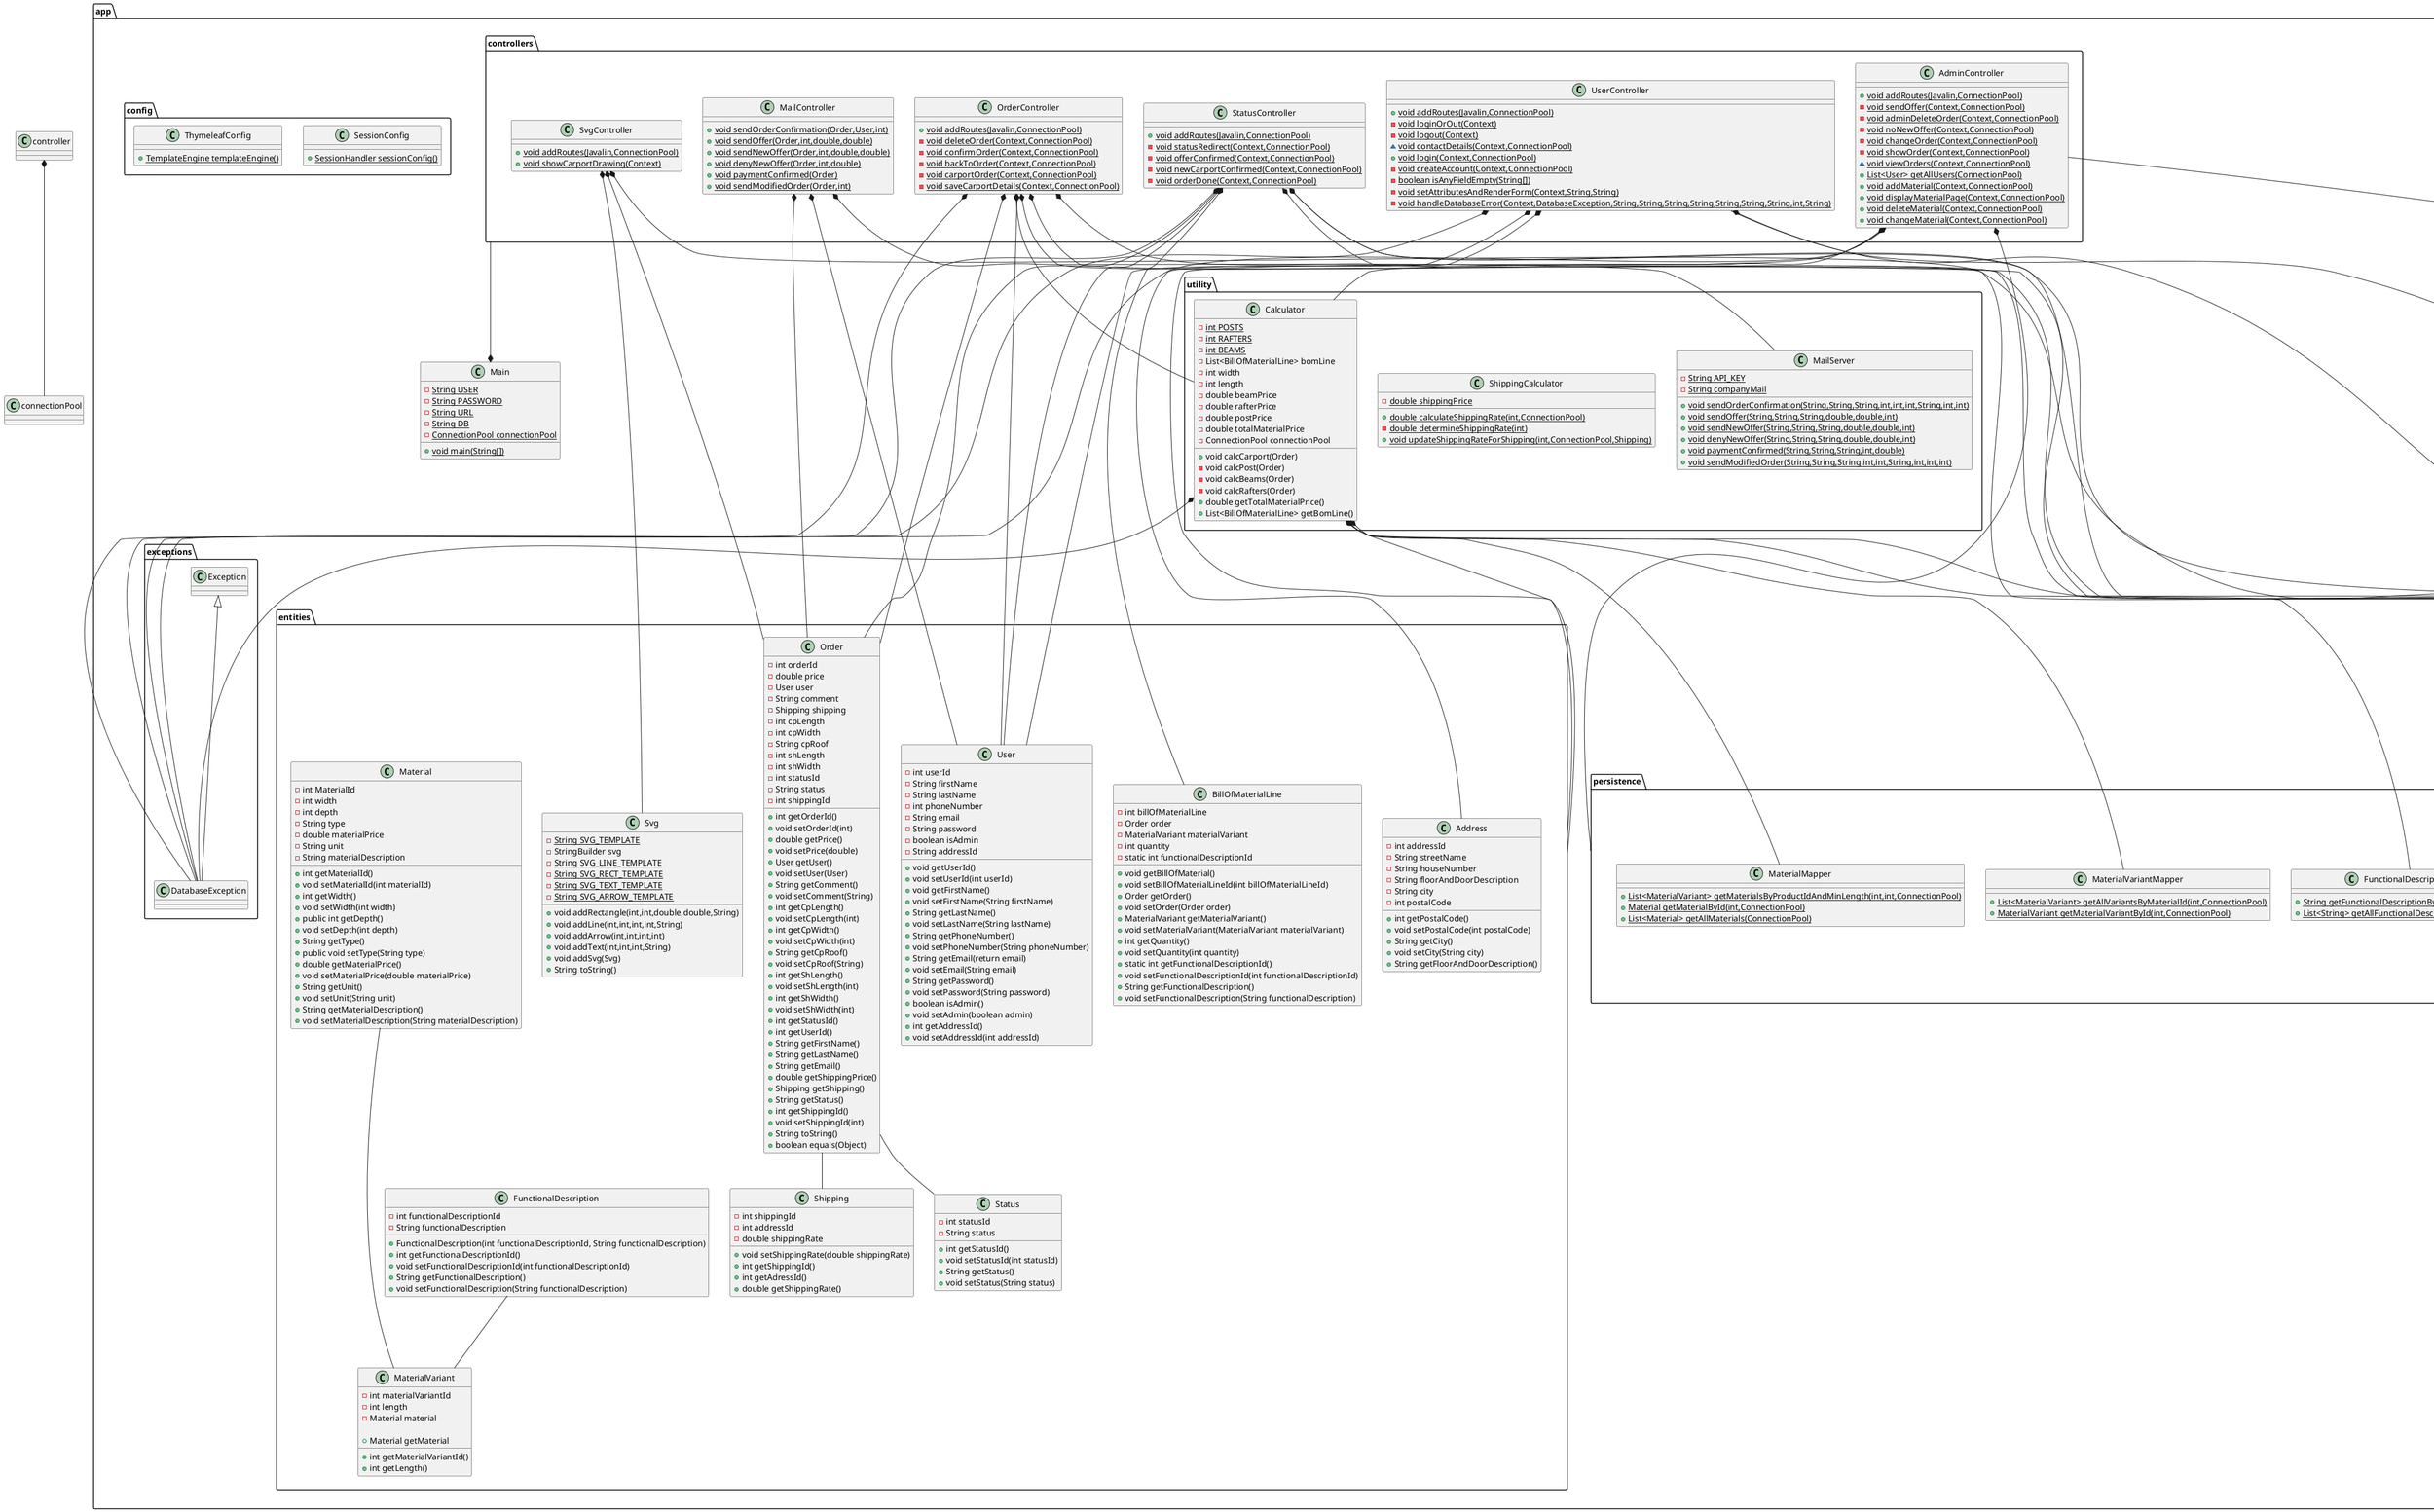 @startuml
class app.Main {
- {static} String USER
- {static} String PASSWORD
- {static} String URL
- {static} String DB
- {static} ConnectionPool connectionPool
+ {static} void main(String[])
}

class app.entities.User{
    - int userId
    - String firstName
    - String lastName
    - int phoneNumber
    - String email
    - String password
    - boolean isAdmin
    - String addressId

    + void getUserId()
    + void setUserId(int userId)
    + void getFirstName()
    + void setFirstName(String firstName)
    + String getLastName()
    + void setLastName(String lastName)
    + String getPhoneNumber()
    + void setPhoneNumber(String phoneNumber)
    + String getEmail(return email)
    + void setEmail(String email)
    + String getPassword()
    + void setPassword(String password)
    + boolean isAdmin()
    +  void setAdmin(boolean admin)
    + int getAddressId()
    + void setAddressId(int addressId)

}


class app.entities.Order {
- int orderId
- double price
- User user
- String comment
- Shipping shipping
- int cpLength
- int cpWidth
- String cpRoof
- int shLength
- int shWidth
- int statusId
- String status
- int shippingId

+ int getOrderId()
+ void setOrderId(int)
+ double getPrice()
+ void setPrice(double)
+ User getUser()
+ void setUser(User)
+ String getComment()
+ void setComment(String)
+ int getCpLength()
+ void setCpLength(int)
+ int getCpWidth()
+ void setCpWidth(int)
+ String getCpRoof()
+ void setCpRoof(String)
+ int getShLength()
+ void setShLength(int)
+ int getShWidth()
+ void setShWidth(int)
+ int getStatusId()
+ int getUserId()
+ String getFirstName()
+ String getLastName()
+ String getEmail()
+ double getShippingPrice()
+ Shipping getShipping()
+ String getStatus()
+ int getShippingId()
+ void setShippingId(int)
+ String toString()
+ boolean equals(Object)
}
class app.entities.Svg {
- {static} String SVG_TEMPLATE
- StringBuilder svg
- {static} String SVG_LINE_TEMPLATE
- {static} String SVG_RECT_TEMPLATE
- {static} String SVG_TEXT_TEMPLATE
- {static} String SVG_ARROW_TEMPLATE
+ void addRectangle(int,int,double,double,String)
+ void addLine(int,int,int,int,String)
+ void addArrow(int,int,int,int)
+ void addText(int,int,int,String)
+ void addSvg(Svg)
+ String toString()
}

class app.entities.Address{
- int addressId
- String streetName
- String houseNumber
- String floorAndDoorDescription
- String city
- int postalCode

+ int getPostalCode()
+ void setPostalCode(int postalCode)
+ String getCity()
+ void setCity(String city)
+ String getFloorAndDoorDescription()

}

class app.entities.BillOfMaterialLine{
- int billOfMaterialLine
- Order order
- MaterialVariant materialVariant
- int quantity
- static int functionalDescriptionId

+ void getBillOfMaterial()
+ void setBillOfMaterialLineId(int billOfMaterialLineId)
+ Order getOrder()
+ void setOrder(Order order)
+ MaterialVariant getMaterialVariant()
+ void setMaterialVariant(MaterialVariant materialVariant)
+ int getQuantity()
+ void setQuantity(int quantity)
+ static int getFunctionalDescriptionId()
+ void setFunctionalDescriptionId(int functionalDescriptionId)
+ String getFunctionalDescription()
+ void setFunctionalDescription(String functionalDescription)
}

class app.entities.FunctionalDescription{
- int functionalDescriptionId
- String functionalDescription

+ FunctionalDescription(int functionalDescriptionId, String functionalDescription)
+ int getFunctionalDescriptionId()
+ void setFunctionalDescriptionId(int functionalDescriptionId)
+ String getFunctionalDescription()
+ void setFunctionalDescription(String functionalDescription)

}

class app.entities.Material{
- int MaterialId
- int width
- int depth
- String type
- double materialPrice
- String unit
- String materialDescription

+ int getMaterialId()
+ void setMaterialId(int materialId)
+ int getWidth()
+ void setWidth(int width)
+ public int getDepth()
+ void setDepth(int depth)
+ String getType()
+ public void setType(String type)
+ double getMaterialPrice()
+ void setMaterialPrice(double materialPrice)
+  String getUnit()
+ void setUnit(String unit)
+ String getMaterialDescription()
+ void setMaterialDescription(String materialDescription)
}

class app.entities.MaterialVariant{
- int materialVariantId
- int length
- Material material

+ int getMaterialVariantId()
+ int getLength()
+ Material getMaterial
}

class app.entities.Shipping{
- int shippingId
- int addressId
- double shippingRate

+ void setShippingRate(double shippingRate)
+ int getShippingId()
+ int getAdressId()
+  double getShippingRate()

}

class app.entities.Status{
- int statusId
- String status

+ int getStatusId()
+ void setStatusId(int statusId)
+ String getStatus()
+ void setStatus(String status)

}

class app.controllers.AdminController {
+ {static} void addRoutes(Javalin,ConnectionPool)
- {static} void sendOffer(Context,ConnectionPool)
- {static} void adminDeleteOrder(Context,ConnectionPool)
- {static} void noNewOffer(Context,ConnectionPool)
- {static} void changeOrder(Context,ConnectionPool)
- {static} void showOrder(Context,ConnectionPool)
~ {static} void viewOrders(Context,ConnectionPool)
+ {static} List<User> getAllUsers(ConnectionPool)
+ {static} void addMaterial(Context,ConnectionPool)
+ {static} void displayMaterialPage(Context,ConnectionPool)
+ {static} void deleteMaterial(Context,ConnectionPool)
+ {static} void changeMaterial(Context,ConnectionPool)
}

class app.controllers.MailController {
+ {static} void sendOrderConfirmation(Order,User,int)
+ {static} void sendOffer(Order,int,double,double)
+ {static} void sendNewOffer(Order,int,double,double)
+ {static} void denyNewOffer(Order,int,double)
+ {static} void paymentConfirmed(Order)
+ {static} void sendModifiedOrder(Order,int)
}

class app.controllers.OrderController {
+ {static} void addRoutes(Javalin,ConnectionPool)
- {static} void deleteOrder(Context,ConnectionPool)
- {static} void confirmOrder(Context,ConnectionPool)
- {static} void backToOrder(Context,ConnectionPool)
- {static} void carportOrder(Context,ConnectionPool)
- {static} void saveCarportDetails(Context,ConnectionPool)
}

class app.controllers.StatusController {
+ {static} void addRoutes(Javalin,ConnectionPool)
- {static} void statusRedirect(Context,ConnectionPool)
- {static} void offerConfirmed(Context,ConnectionPool)
- {static} void newCarportConfirmed(Context,ConnectionPool)
- {static} void orderDone(Context,ConnectionPool)
}

class app.controllers.UserController {
+ {static} void addRoutes(Javalin,ConnectionPool)
- {static} void loginOrOut(Context)
- {static} void logout(Context)
~ {static} void contactDetails(Context,ConnectionPool)
+ {static} void login(Context,ConnectionPool)
- {static} void createAccount(Context,ConnectionPool)
- {static} boolean isAnyFieldEmpty(String[])
- {static} void setAttributesAndRenderForm(Context,String,String)
- {static} void handleDatabaseError(Context,DatabaseException,String,String,String,String,String,String,String,int,String)
}

class app.controllers.SvgController {
+ {static} void addRoutes(Javalin,ConnectionPool)
+ {static} void showCarportDrawing(Context)
}

class app.config.SessionConfig {
+ {static} SessionHandler sessionConfig()
}

class app.config.ThymeleafConfig {
+ {static} TemplateEngine templateEngine()
}
class app.exceptions.DatabaseException {
}


app.exceptions.Exception <|-- app.exceptions.DatabaseException

class app.persistence.OrderMapper {
+ {static} List<Order> getAllOrders(ConnectionPool)
+ {static} List<BillOfMaterialLine> getOrderByOrderId(int,ConnectionPool)
+ {static} Order insertOrder(Order,ConnectionPool)
+ {static} void createBomLine(List<BillOfMaterialLine>,ConnectionPool)
+ {static} void createOrder(Order,User,int,double,ConnectionPool)
+ {static} int getLastOrder(ConnectionPool)
+ {static} int getOrderStatusByOrderId(int,ConnectionPool)
+ {static} void updateOrderStatusById(int,int,ConnectionPool)
+ {static} Order getOrderById(int,ConnectionPool)
+ {static} Order getOrderByIdAndUserId(int,int,ConnectionPool)
+ {static} void deleteOrder(int,ConnectionPool)
+ {static} double updatePriceByOrderId(int,double,ConnectionPool)
+ {static} void deleteBillOfMaterialLinesByOrderId(int,ConnectionPool)
+ {static} List<BillOfMaterialLine> getBomLinesByOrderId(int,ConnectionPool)
}

class app.persistence.FunctionalDescriptionMapper {
+ {static} String getFunctionalDescriptionById(int,ConnectionPool)
+ {static} List<String> getAllFunctionalDescriptions(ConnectionPool)
}

class app.persistence.AddressMapper {
+ {static} int createAddress(String,String,String,int,String,ConnectionPool)
+ {static} Address getAddressById(int,ConnectionPool)
}

class app.persistence.UserMapper {
+ {static} void createUser(String,String,String,String,String,int,ConnectionPool)
+ {static} User login(String,String,ConnectionPool)
+ {static} User getUserById(int,ConnectionPool)
+ {static} User getUserByEmailAndPassword(String,String,ConnectionPool)
+ {static} int getAddressIdByUserId(int,ConnectionPool)
}

class app.persistence.AdminMapper {
+ {static} List<Order> getAllOrders(ConnectionPool)
+ {static} List<Order> getOrderByStatus(int,ConnectionPool)
+ {static} Order getOrderDetailsById(int,ConnectionPool)
+ {static} void updateOrder(int,int,int,int,int,String,ConnectionPool)
}

class app.persistence.MaterialMapper {
+ {static} List<MaterialVariant> getMaterialsByProductIdAndMinLength(int,int,ConnectionPool)
+ {static} Material getMaterialById(int,ConnectionPool)
+ {static} List<Material> getAllMaterials(ConnectionPool)
}

class app.persistence.ShippingMapper {
+ {static} int createShipping(int,ConnectionPool)
+ {static} double getShippingRate(int,ConnectionPool)
+ {static} Shipping getShippingById(int,ConnectionPool)
}

class app.persistence.MaterialVariantMapper {
+ {static} List<MaterialVariant> getAllVariantsByMaterialId(int,ConnectionPool)
+ {static} MaterialVariant getMaterialVariantById(int,ConnectionPool)
}

class app.persistence.ConnectionPool {
+ {static} ConnectionPool instance
+ {static} HikariDataSource ds
+ {static} ConnectionPool getInstance()
+ {static} ConnectionPool getInstance(String,String,String,String)
+ Connection getConnection()
+ void close()
- {static} HikariDataSource createHikariConnectionPool(String,String,String,String)
}


class app.utility.MailServer {
- {static} String API_KEY
- {static} String companyMail
+ {static} void sendOrderConfirmation(String,String,String,int,int,int,String,int,int)
+ {static} void sendOffer(String,String,String,double,double,int)
+ {static} void sendNewOffer(String,String,String,double,double,int)
+ {static} void denyNewOffer(String,String,String,double,double,int)
+ {static} void paymentConfirmed(String,String,String,int,double)
+ {static} void sendModifiedOrder(String,String,String,int,int,String,int,int,int)
}


class app.utility.ShippingCalculator {
- {static} double shippingPrice
+ {static} double calculateShippingRate(int,ConnectionPool)
- {static} double determineShippingRate(int)
+ {static} void updateShippingRateForShipping(int,ConnectionPool,Shipping)
}


class app.utility.Calculator {
- {static} int POSTS
- {static} int RAFTERS
- {static} int BEAMS
- List<BillOfMaterialLine> bomLine
- int width
- int length
- double beamPrice
- double rafterPrice
- double postPrice
- double totalMaterialPrice
- ConnectionPool connectionPool
+ void calcCarport(Order)
- void calcPost(Order)
- void calcBeams(Order)
- void calcRafters(Order)
+ double getTotalMaterialPrice()
+ List<BillOfMaterialLine> getBomLine()
}

controllers ---* Main
SvgController *----- app.entities.Order
SvgController *----- app.entities.Svg
SvgController *----- app.persistence.ConnectionPool

UserController *---- app.entities.Address
UserController *---- app.entities.User
UserController *---- app.exceptions.DatabaseException
UserController *---- app.persistence.UserMapper

StatusController *--- app.entities.BillOfMaterialLine
StatusController *--- app.entities.Order
StatusController *--- app.entities.User
StatusController *--- app.exceptions.DatabaseException
StatusController *--- app.persistence.ConnectionPool
StatusController *--- app.persistence.OrderMapper
StatusController *--- app.persistence.UserMapper

OrderController *--- app.entities.Order
OrderController *--- app.entities.User
OrderController *--- app.exceptions.DatabaseException
OrderController *--- app.persistence.ConnectionPool
OrderController *--- app.persistence.OrderMapper
OrderController *--- app.persistence.ShippingMapper
OrderController *--- app.utility.Calculator

MailController *--- app.entities.Order
MailController *--- app.entities.User
MailController *--- app.utility.MailServer


AdminController *--- entities
AdminController *--- app.exceptions.DatabaseException
AdminController *--- persistence
AdminController *--- app.utility.Calculator

Calculator *--- entities
Calculator *--- app.exceptions.DatabaseException
Calculator *--- app.persistence.ConnectionPool
Calculator *--- app.persistence.FunctionalDescriptionMapper
Calculator *--- app.persistence.MaterialMapper
Calculator *--- app.persistence.MaterialVariantMapper

Order -- Status
Order -- Shipping
Material ---- MaterialVariant
AddressMapper --- UserController
AdminMapper --- AdminController
FunctionalDescription --- MaterialVariant
controller *--- connectionPool



@enduml